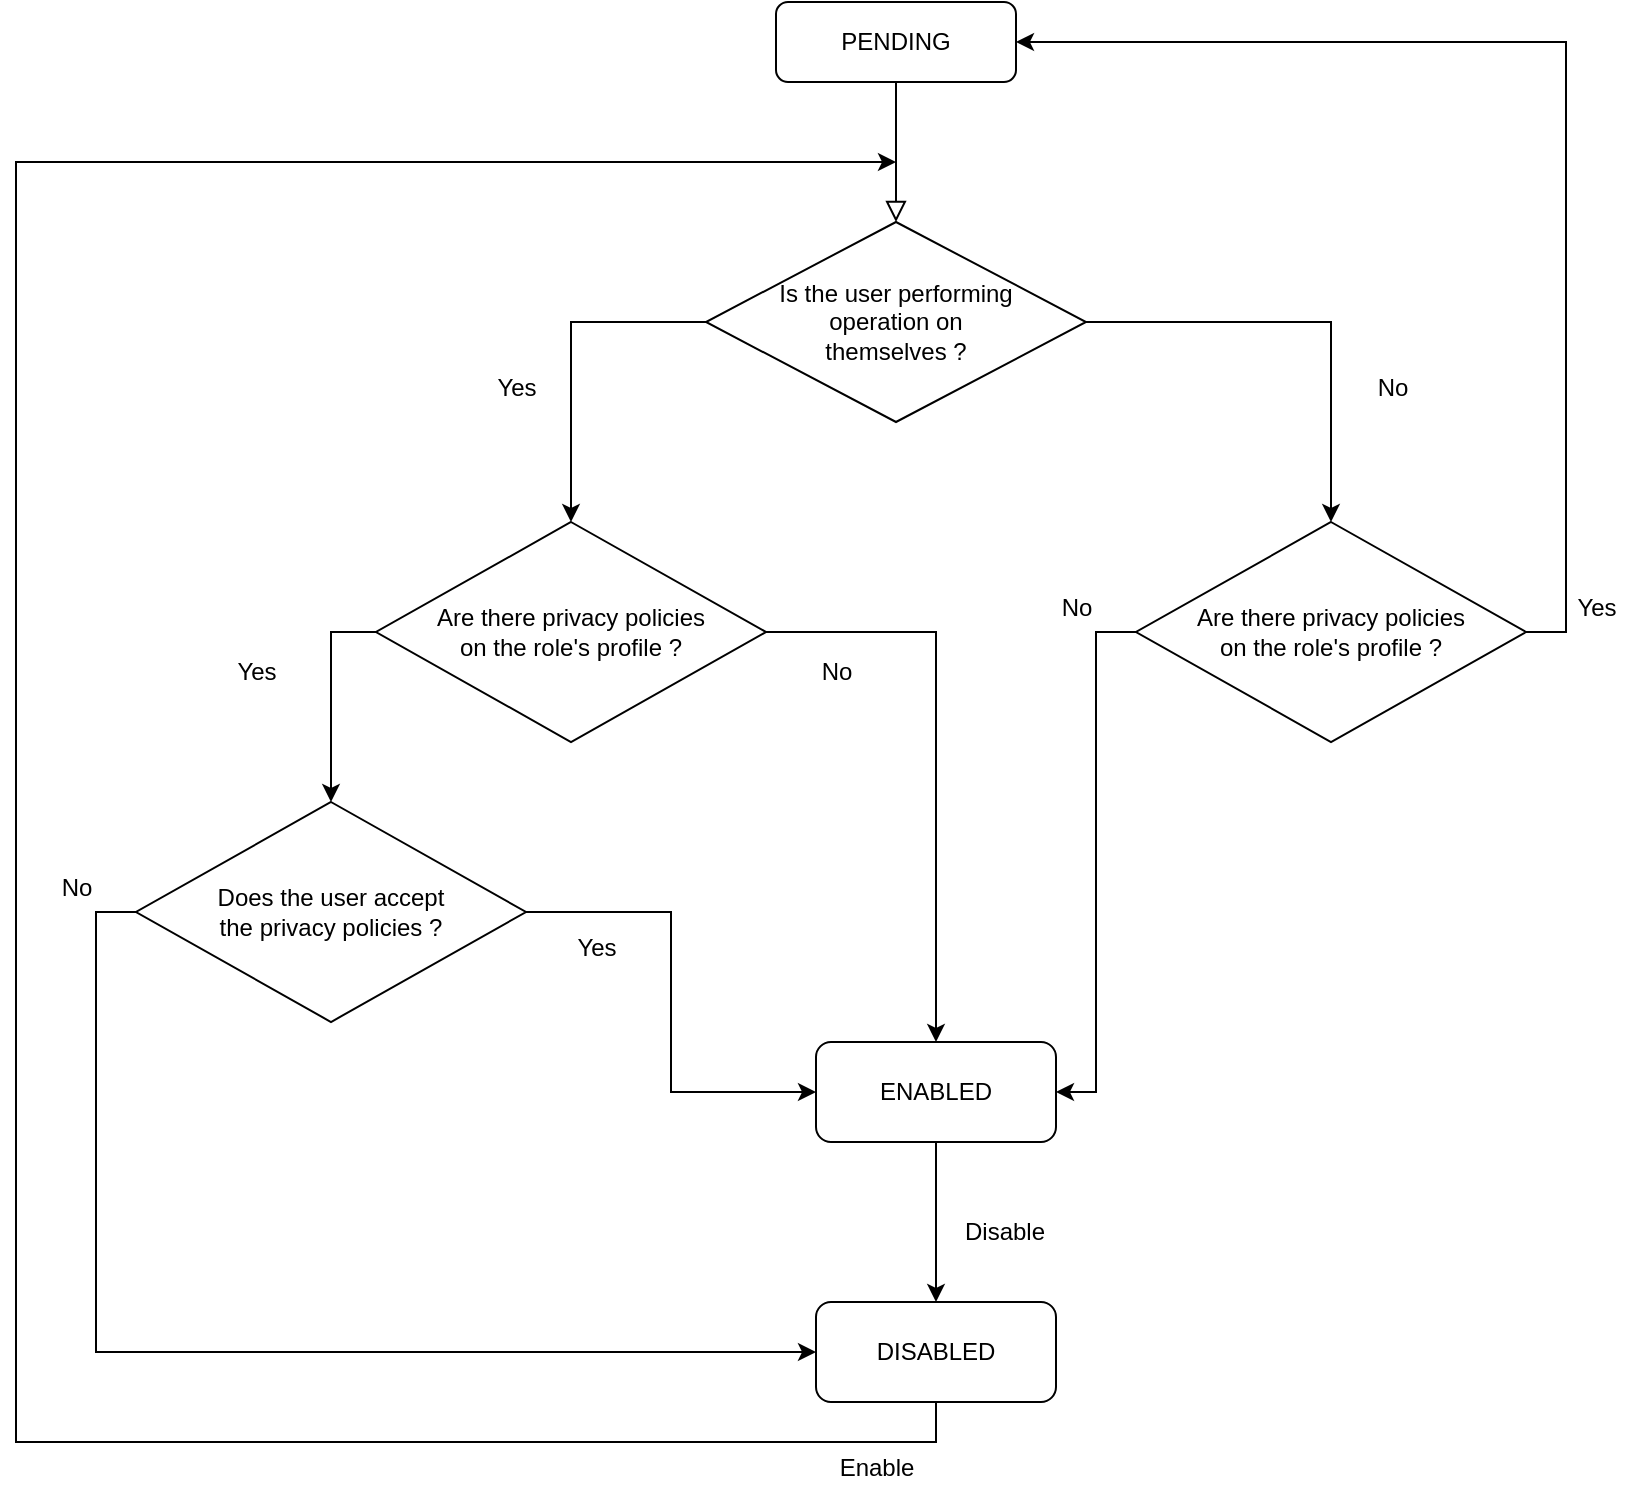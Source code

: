<mxfile version="23.0.2" type="google">
  <diagram id="C5RBs43oDa-KdzZeNtuy" name="Page-1">
    <mxGraphModel grid="1" page="1" gridSize="10" guides="1" tooltips="1" connect="1" arrows="1" fold="1" pageScale="1" pageWidth="827" pageHeight="1169" math="0" shadow="0">
      <root>
        <mxCell id="WIyWlLk6GJQsqaUBKTNV-0" />
        <mxCell id="WIyWlLk6GJQsqaUBKTNV-1" parent="WIyWlLk6GJQsqaUBKTNV-0" />
        <mxCell id="WIyWlLk6GJQsqaUBKTNV-2" value="" style="rounded=0;html=1;jettySize=auto;orthogonalLoop=1;fontSize=11;endArrow=block;endFill=0;endSize=8;strokeWidth=1;shadow=0;labelBackgroundColor=none;edgeStyle=orthogonalEdgeStyle;" edge="1" parent="WIyWlLk6GJQsqaUBKTNV-1" source="WIyWlLk6GJQsqaUBKTNV-3" target="QvX2pHdLnCPASOKoLLCH-4">
          <mxGeometry relative="1" as="geometry">
            <mxPoint x="360" y="260" as="targetPoint" />
            <Array as="points" />
          </mxGeometry>
        </mxCell>
        <mxCell id="WIyWlLk6GJQsqaUBKTNV-3" value="&lt;div&gt;PENDING&lt;/div&gt;" style="rounded=1;whiteSpace=wrap;html=1;fontSize=12;glass=0;strokeWidth=1;shadow=0;" vertex="1" parent="WIyWlLk6GJQsqaUBKTNV-1">
          <mxGeometry x="300" y="160" width="120" height="40" as="geometry" />
        </mxCell>
        <mxCell id="QvX2pHdLnCPASOKoLLCH-25" style="edgeStyle=orthogonalEdgeStyle;rounded=0;orthogonalLoop=1;jettySize=auto;html=1;exitX=0.5;exitY=1;exitDx=0;exitDy=0;" edge="1" parent="WIyWlLk6GJQsqaUBKTNV-1" source="PBtRmWp2hWV0U_koNuMH-1" target="PBtRmWp2hWV0U_koNuMH-2">
          <mxGeometry relative="1" as="geometry" />
        </mxCell>
        <mxCell id="PBtRmWp2hWV0U_koNuMH-1" value="ENABLED" style="rounded=1;whiteSpace=wrap;html=1;" vertex="1" parent="WIyWlLk6GJQsqaUBKTNV-1">
          <mxGeometry x="320" y="680" width="120" height="50" as="geometry" />
        </mxCell>
        <mxCell id="QvX2pHdLnCPASOKoLLCH-27" style="edgeStyle=orthogonalEdgeStyle;rounded=0;orthogonalLoop=1;jettySize=auto;html=1;exitX=0.5;exitY=1;exitDx=0;exitDy=0;" edge="1" parent="WIyWlLk6GJQsqaUBKTNV-1" source="PBtRmWp2hWV0U_koNuMH-2">
          <mxGeometry relative="1" as="geometry">
            <mxPoint x="360" y="240" as="targetPoint" />
            <Array as="points">
              <mxPoint x="380" y="880" />
              <mxPoint x="-80" y="880" />
              <mxPoint x="-80" y="240" />
            </Array>
          </mxGeometry>
        </mxCell>
        <mxCell id="PBtRmWp2hWV0U_koNuMH-2" value="&lt;div&gt;DISABLED&lt;/div&gt;" style="rounded=1;whiteSpace=wrap;html=1;" vertex="1" parent="WIyWlLk6GJQsqaUBKTNV-1">
          <mxGeometry x="320" y="810" width="120" height="50" as="geometry" />
        </mxCell>
        <mxCell id="QvX2pHdLnCPASOKoLLCH-6" style="edgeStyle=orthogonalEdgeStyle;rounded=0;orthogonalLoop=1;jettySize=auto;html=1;exitX=0;exitY=0.5;exitDx=0;exitDy=0;entryX=0.5;entryY=0;entryDx=0;entryDy=0;" edge="1" parent="WIyWlLk6GJQsqaUBKTNV-1" source="QvX2pHdLnCPASOKoLLCH-4" target="QvX2pHdLnCPASOKoLLCH-5">
          <mxGeometry relative="1" as="geometry" />
        </mxCell>
        <mxCell id="QvX2pHdLnCPASOKoLLCH-9" style="edgeStyle=orthogonalEdgeStyle;rounded=0;orthogonalLoop=1;jettySize=auto;html=1;exitX=1;exitY=0.5;exitDx=0;exitDy=0;entryX=0.5;entryY=0;entryDx=0;entryDy=0;" edge="1" parent="WIyWlLk6GJQsqaUBKTNV-1" source="QvX2pHdLnCPASOKoLLCH-4" target="QvX2pHdLnCPASOKoLLCH-8">
          <mxGeometry relative="1" as="geometry" />
        </mxCell>
        <mxCell id="QvX2pHdLnCPASOKoLLCH-4" value="Is the user performing&lt;br&gt;operation on &lt;br&gt;themselves ?" style="rhombus;whiteSpace=wrap;html=1;" vertex="1" parent="WIyWlLk6GJQsqaUBKTNV-1">
          <mxGeometry x="265" y="270" width="190" height="100" as="geometry" />
        </mxCell>
        <mxCell id="QvX2pHdLnCPASOKoLLCH-11" style="edgeStyle=orthogonalEdgeStyle;rounded=0;orthogonalLoop=1;jettySize=auto;html=1;exitX=1;exitY=0.5;exitDx=0;exitDy=0;" edge="1" parent="WIyWlLk6GJQsqaUBKTNV-1" source="QvX2pHdLnCPASOKoLLCH-5" target="PBtRmWp2hWV0U_koNuMH-1">
          <mxGeometry relative="1" as="geometry" />
        </mxCell>
        <mxCell id="QvX2pHdLnCPASOKoLLCH-14" style="edgeStyle=orthogonalEdgeStyle;rounded=0;orthogonalLoop=1;jettySize=auto;html=1;exitX=0;exitY=0.5;exitDx=0;exitDy=0;entryX=0.5;entryY=0;entryDx=0;entryDy=0;" edge="1" parent="WIyWlLk6GJQsqaUBKTNV-1" source="QvX2pHdLnCPASOKoLLCH-5" target="QvX2pHdLnCPASOKoLLCH-13">
          <mxGeometry relative="1" as="geometry" />
        </mxCell>
        <mxCell id="QvX2pHdLnCPASOKoLLCH-5" value="Are there privacy policies&lt;br&gt;on the role&#39;s profile ?" style="rhombus;whiteSpace=wrap;html=1;" vertex="1" parent="WIyWlLk6GJQsqaUBKTNV-1">
          <mxGeometry x="100" y="420" width="195" height="110" as="geometry" />
        </mxCell>
        <mxCell id="QvX2pHdLnCPASOKoLLCH-7" value="Yes" style="text;html=1;align=center;verticalAlign=middle;resizable=0;points=[];autosize=1;strokeColor=none;fillColor=none;" vertex="1" parent="WIyWlLk6GJQsqaUBKTNV-1">
          <mxGeometry x="150" y="338" width="40" height="30" as="geometry" />
        </mxCell>
        <mxCell id="QvX2pHdLnCPASOKoLLCH-21" style="edgeStyle=orthogonalEdgeStyle;rounded=0;orthogonalLoop=1;jettySize=auto;html=1;exitX=0;exitY=0.5;exitDx=0;exitDy=0;entryX=1;entryY=0.5;entryDx=0;entryDy=0;" edge="1" parent="WIyWlLk6GJQsqaUBKTNV-1" source="QvX2pHdLnCPASOKoLLCH-8" target="PBtRmWp2hWV0U_koNuMH-1">
          <mxGeometry relative="1" as="geometry" />
        </mxCell>
        <mxCell id="QvX2pHdLnCPASOKoLLCH-23" style="edgeStyle=orthogonalEdgeStyle;rounded=0;orthogonalLoop=1;jettySize=auto;html=1;exitX=1;exitY=0.5;exitDx=0;exitDy=0;entryX=1;entryY=0.5;entryDx=0;entryDy=0;" edge="1" parent="WIyWlLk6GJQsqaUBKTNV-1" source="QvX2pHdLnCPASOKoLLCH-8" target="WIyWlLk6GJQsqaUBKTNV-3">
          <mxGeometry relative="1" as="geometry" />
        </mxCell>
        <mxCell id="QvX2pHdLnCPASOKoLLCH-8" value="Are there privacy policies&lt;br&gt;on the role&#39;s profile ?" style="rhombus;whiteSpace=wrap;html=1;" vertex="1" parent="WIyWlLk6GJQsqaUBKTNV-1">
          <mxGeometry x="480" y="420" width="195" height="110" as="geometry" />
        </mxCell>
        <mxCell id="QvX2pHdLnCPASOKoLLCH-10" value="No" style="text;html=1;align=center;verticalAlign=middle;resizable=0;points=[];autosize=1;strokeColor=none;fillColor=none;" vertex="1" parent="WIyWlLk6GJQsqaUBKTNV-1">
          <mxGeometry x="587.5" y="338" width="40" height="30" as="geometry" />
        </mxCell>
        <mxCell id="QvX2pHdLnCPASOKoLLCH-12" value="No" style="text;html=1;align=center;verticalAlign=middle;resizable=0;points=[];autosize=1;strokeColor=none;fillColor=none;" vertex="1" parent="WIyWlLk6GJQsqaUBKTNV-1">
          <mxGeometry x="310" y="480" width="40" height="30" as="geometry" />
        </mxCell>
        <mxCell id="QvX2pHdLnCPASOKoLLCH-16" style="edgeStyle=orthogonalEdgeStyle;rounded=0;orthogonalLoop=1;jettySize=auto;html=1;exitX=1;exitY=0.5;exitDx=0;exitDy=0;entryX=0;entryY=0.5;entryDx=0;entryDy=0;" edge="1" parent="WIyWlLk6GJQsqaUBKTNV-1" source="QvX2pHdLnCPASOKoLLCH-13" target="PBtRmWp2hWV0U_koNuMH-1">
          <mxGeometry relative="1" as="geometry">
            <mxPoint x="220" y="710" as="targetPoint" />
          </mxGeometry>
        </mxCell>
        <mxCell id="QvX2pHdLnCPASOKoLLCH-18" style="edgeStyle=orthogonalEdgeStyle;rounded=0;orthogonalLoop=1;jettySize=auto;html=1;exitX=0;exitY=0.5;exitDx=0;exitDy=0;entryX=0;entryY=0.5;entryDx=0;entryDy=0;" edge="1" parent="WIyWlLk6GJQsqaUBKTNV-1" source="QvX2pHdLnCPASOKoLLCH-13" target="PBtRmWp2hWV0U_koNuMH-2">
          <mxGeometry relative="1" as="geometry" />
        </mxCell>
        <mxCell id="QvX2pHdLnCPASOKoLLCH-13" value="Does the user accept&lt;br&gt;the privacy policies ?" style="rhombus;whiteSpace=wrap;html=1;" vertex="1" parent="WIyWlLk6GJQsqaUBKTNV-1">
          <mxGeometry x="-20" y="560" width="195" height="110" as="geometry" />
        </mxCell>
        <mxCell id="QvX2pHdLnCPASOKoLLCH-15" value="Yes" style="text;html=1;align=center;verticalAlign=middle;resizable=0;points=[];autosize=1;strokeColor=none;fillColor=none;" vertex="1" parent="WIyWlLk6GJQsqaUBKTNV-1">
          <mxGeometry x="20" y="480" width="40" height="30" as="geometry" />
        </mxCell>
        <mxCell id="QvX2pHdLnCPASOKoLLCH-17" value="Yes" style="text;html=1;align=center;verticalAlign=middle;resizable=0;points=[];autosize=1;strokeColor=none;fillColor=none;" vertex="1" parent="WIyWlLk6GJQsqaUBKTNV-1">
          <mxGeometry x="190" y="618" width="40" height="30" as="geometry" />
        </mxCell>
        <mxCell id="QvX2pHdLnCPASOKoLLCH-19" value="No" style="text;html=1;align=center;verticalAlign=middle;resizable=0;points=[];autosize=1;strokeColor=none;fillColor=none;" vertex="1" parent="WIyWlLk6GJQsqaUBKTNV-1">
          <mxGeometry x="-70" y="588" width="40" height="30" as="geometry" />
        </mxCell>
        <mxCell id="QvX2pHdLnCPASOKoLLCH-22" value="No" style="text;html=1;align=center;verticalAlign=middle;resizable=0;points=[];autosize=1;strokeColor=none;fillColor=none;" vertex="1" parent="WIyWlLk6GJQsqaUBKTNV-1">
          <mxGeometry x="430" y="448" width="40" height="30" as="geometry" />
        </mxCell>
        <mxCell id="QvX2pHdLnCPASOKoLLCH-24" value="Yes" style="text;html=1;align=center;verticalAlign=middle;resizable=0;points=[];autosize=1;strokeColor=none;fillColor=none;" vertex="1" parent="WIyWlLk6GJQsqaUBKTNV-1">
          <mxGeometry x="690" y="448" width="40" height="30" as="geometry" />
        </mxCell>
        <mxCell id="QvX2pHdLnCPASOKoLLCH-26" value="Disable" style="text;html=1;align=center;verticalAlign=middle;resizable=0;points=[];autosize=1;strokeColor=none;fillColor=none;" vertex="1" parent="WIyWlLk6GJQsqaUBKTNV-1">
          <mxGeometry x="384" y="760" width="60" height="30" as="geometry" />
        </mxCell>
        <mxCell id="QvX2pHdLnCPASOKoLLCH-28" value="Enable" style="text;html=1;align=center;verticalAlign=middle;resizable=0;points=[];autosize=1;strokeColor=none;fillColor=none;" vertex="1" parent="WIyWlLk6GJQsqaUBKTNV-1">
          <mxGeometry x="320" y="878" width="60" height="30" as="geometry" />
        </mxCell>
      </root>
    </mxGraphModel>
  </diagram>
</mxfile>
